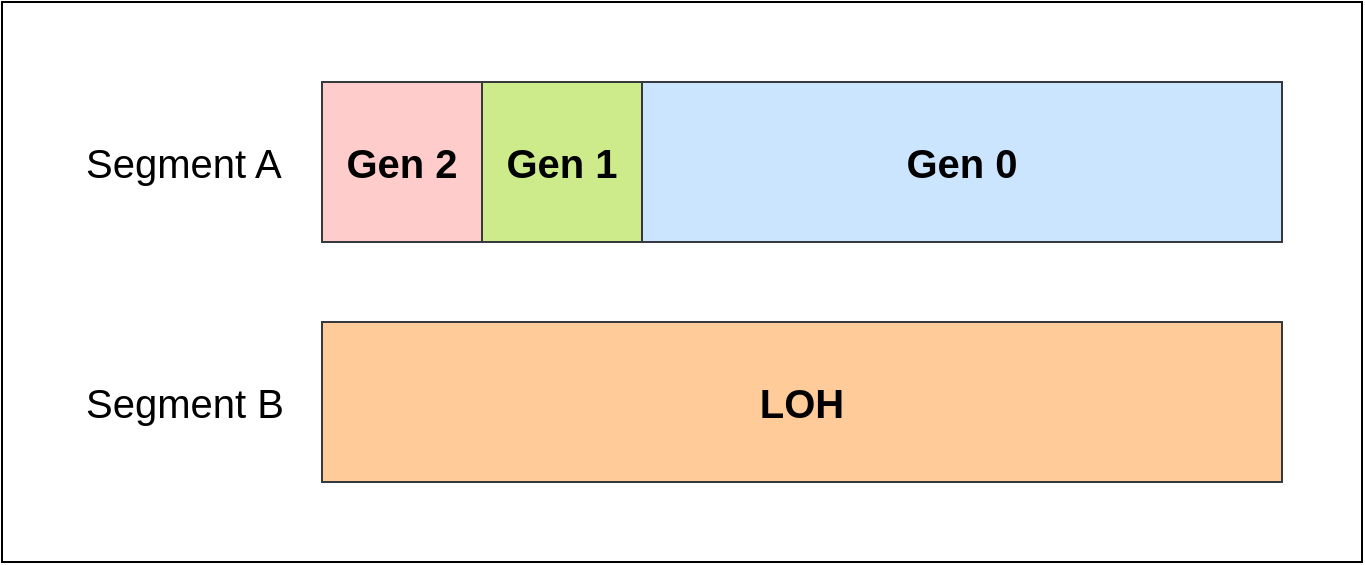 <mxfile version="12.8.1" type="device"><diagram id="2HuyIV84Ch8AtjVZvnPc" name="Page-1"><mxGraphModel dx="1422" dy="727" grid="1" gridSize="10" guides="1" tooltips="1" connect="1" arrows="1" fold="1" page="1" pageScale="1" pageWidth="850" pageHeight="1100" math="0" shadow="0"><root><mxCell id="0"/><mxCell id="1" parent="0"/><mxCell id="Yf7ff3LgeZ8k9LA9tDfU-10" value="" style="group" parent="1" vertex="1" connectable="0"><mxGeometry x="40" y="240" width="680" height="280" as="geometry"/></mxCell><mxCell id="Yf7ff3LgeZ8k9LA9tDfU-9" value="" style="rounded=0;whiteSpace=wrap;html=1;" parent="Yf7ff3LgeZ8k9LA9tDfU-10" vertex="1"><mxGeometry width="680" height="280" as="geometry"/></mxCell><mxCell id="Yf7ff3LgeZ8k9LA9tDfU-2" value="&lt;b&gt;&lt;font style=&quot;font-size: 20px&quot;&gt;Gen 2&lt;br&gt;&lt;/font&gt;&lt;/b&gt;" style="rounded=0;whiteSpace=wrap;html=1;fillColor=#ffcccc;strokeColor=#36393d;" parent="Yf7ff3LgeZ8k9LA9tDfU-10" vertex="1"><mxGeometry x="160" y="40" width="80" height="80" as="geometry"/></mxCell><mxCell id="Yf7ff3LgeZ8k9LA9tDfU-3" value="&lt;b&gt;&lt;font style=&quot;font-size: 20px&quot;&gt;Gen 1&lt;br&gt;&lt;/font&gt;&lt;/b&gt;" style="rounded=0;whiteSpace=wrap;html=1;fillColor=#cdeb8b;strokeColor=#36393d;" parent="Yf7ff3LgeZ8k9LA9tDfU-10" vertex="1"><mxGeometry x="240" y="40" width="80" height="80" as="geometry"/></mxCell><mxCell id="Yf7ff3LgeZ8k9LA9tDfU-4" value="&lt;b&gt;&lt;font style=&quot;font-size: 20px&quot;&gt;Gen 0&lt;br&gt;&lt;/font&gt;&lt;/b&gt;" style="rounded=0;whiteSpace=wrap;html=1;fillColor=#cce5ff;strokeColor=#36393d;" parent="Yf7ff3LgeZ8k9LA9tDfU-10" vertex="1"><mxGeometry x="320" y="40" width="320" height="80" as="geometry"/></mxCell><mxCell id="Yf7ff3LgeZ8k9LA9tDfU-6" value="&lt;font style=&quot;font-size: 20px&quot;&gt;&lt;b&gt;LOH&lt;font style=&quot;font-size: 20px&quot;&gt;&lt;br&gt;&lt;/font&gt;&lt;/b&gt;&lt;/font&gt;" style="rounded=0;whiteSpace=wrap;html=1;fillColor=#ffcc99;strokeColor=#36393d;" parent="Yf7ff3LgeZ8k9LA9tDfU-10" vertex="1"><mxGeometry x="160" y="160" width="480" height="80" as="geometry"/></mxCell><mxCell id="Yf7ff3LgeZ8k9LA9tDfU-7" value="&lt;div style=&quot;font-size: 20px&quot; align=&quot;left&quot;&gt;Segment A&lt;br&gt;&lt;/div&gt;" style="text;html=1;align=left;verticalAlign=middle;resizable=0;points=[];autosize=1;" parent="Yf7ff3LgeZ8k9LA9tDfU-10" vertex="1"><mxGeometry x="40" y="70" width="110" height="20" as="geometry"/></mxCell><mxCell id="Yf7ff3LgeZ8k9LA9tDfU-8" value="&lt;div style=&quot;font-size: 20px&quot; align=&quot;left&quot;&gt;Segment B&lt;br&gt;&lt;/div&gt;" style="text;html=1;align=left;verticalAlign=middle;resizable=0;points=[];autosize=1;" parent="Yf7ff3LgeZ8k9LA9tDfU-10" vertex="1"><mxGeometry x="40" y="190" width="110" height="20" as="geometry"/></mxCell></root></mxGraphModel></diagram></mxfile>